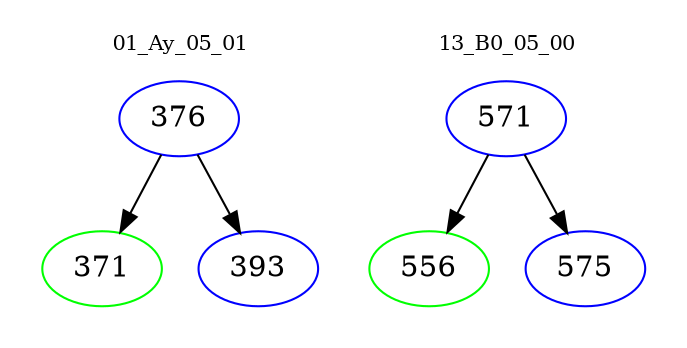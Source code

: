 digraph{
subgraph cluster_0 {
color = white
label = "01_Ay_05_01";
fontsize=10;
T0_376 [label="376", color="blue"]
T0_376 -> T0_371 [color="black"]
T0_371 [label="371", color="green"]
T0_376 -> T0_393 [color="black"]
T0_393 [label="393", color="blue"]
}
subgraph cluster_1 {
color = white
label = "13_B0_05_00";
fontsize=10;
T1_571 [label="571", color="blue"]
T1_571 -> T1_556 [color="black"]
T1_556 [label="556", color="green"]
T1_571 -> T1_575 [color="black"]
T1_575 [label="575", color="blue"]
}
}
